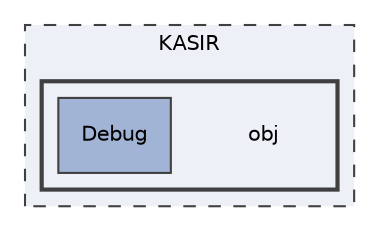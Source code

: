 digraph "KASIR/obj"
{
 // LATEX_PDF_SIZE
  edge [fontname="Helvetica",fontsize="10",labelfontname="Helvetica",labelfontsize="10"];
  node [fontname="Helvetica",fontsize="10",shape=record];
  compound=true
  subgraph clusterdir_988f114fec1725aded2a9910ed4d4603 {
    graph [ bgcolor="#edf0f7", pencolor="grey25", style="filled,dashed,", label="KASIR", fontname="Helvetica", fontsize="10", URL="dir_988f114fec1725aded2a9910ed4d4603.html"]
  subgraph clusterdir_3a7c750eefb8db49c1d6672151d63d75 {
    graph [ bgcolor="#edf0f7", pencolor="grey25", style="filled,bold,", label="", fontname="Helvetica", fontsize="10", URL="dir_3a7c750eefb8db49c1d6672151d63d75.html"]
    dir_3a7c750eefb8db49c1d6672151d63d75 [shape=plaintext, label="obj"];
  dir_b2aeaf8ce13001b4b981a54d1f182815 [shape=box, label="Debug", style="filled,", fillcolor="#a2b4d6", color="grey25", URL="dir_b2aeaf8ce13001b4b981a54d1f182815.html"];
  }
  }
}
